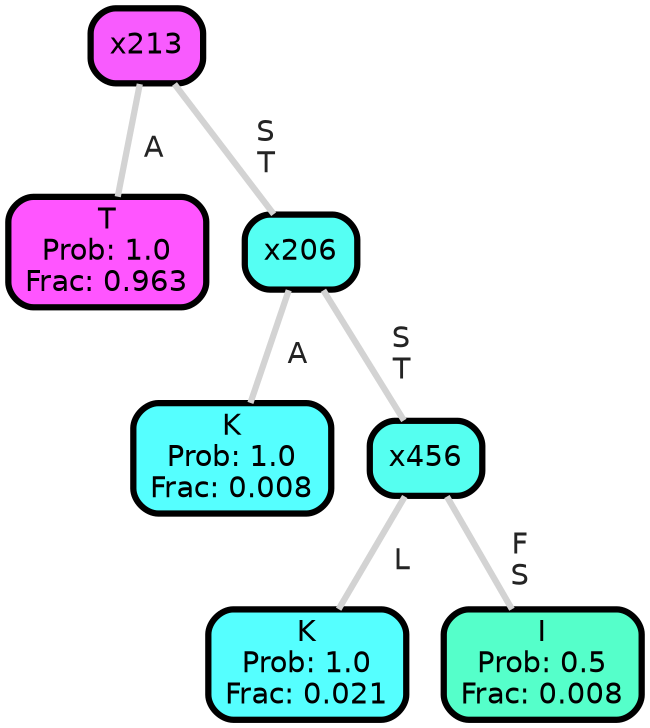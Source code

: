 graph Tree {
node [shape=box, style="filled, rounded",color="black",penwidth="3",fontcolor="black",                 fontname=helvetica] ;
graph [ranksep="0 equally", splines=straight,                 bgcolor=transparent, dpi=200] ;
edge [fontname=helvetica, fontweight=bold,fontcolor=grey14,color=lightgray] ;
0 [label="T
Prob: 1.0
Frac: 0.963", fillcolor="#ff55ff"] ;
1 [label="x213", fillcolor="#f85bfe"] ;
2 [label="K
Prob: 1.0
Frac: 0.008", fillcolor="#55ffff"] ;
3 [label="x206", fillcolor="#55fff3"] ;
4 [label="K
Prob: 1.0
Frac: 0.021", fillcolor="#55ffff"] ;
5 [label="x456", fillcolor="#55fff0"] ;
6 [label="I
Prob: 0.5
Frac: 0.008", fillcolor="#55ffca"] ;
1 -- 0 [label=" A",penwidth=3] ;
1 -- 3 [label=" S\n T",penwidth=3] ;
3 -- 2 [label=" A",penwidth=3] ;
3 -- 5 [label=" S\n T",penwidth=3] ;
5 -- 4 [label=" L",penwidth=3] ;
5 -- 6 [label=" F\n S",penwidth=3] ;
{rank = same;}}